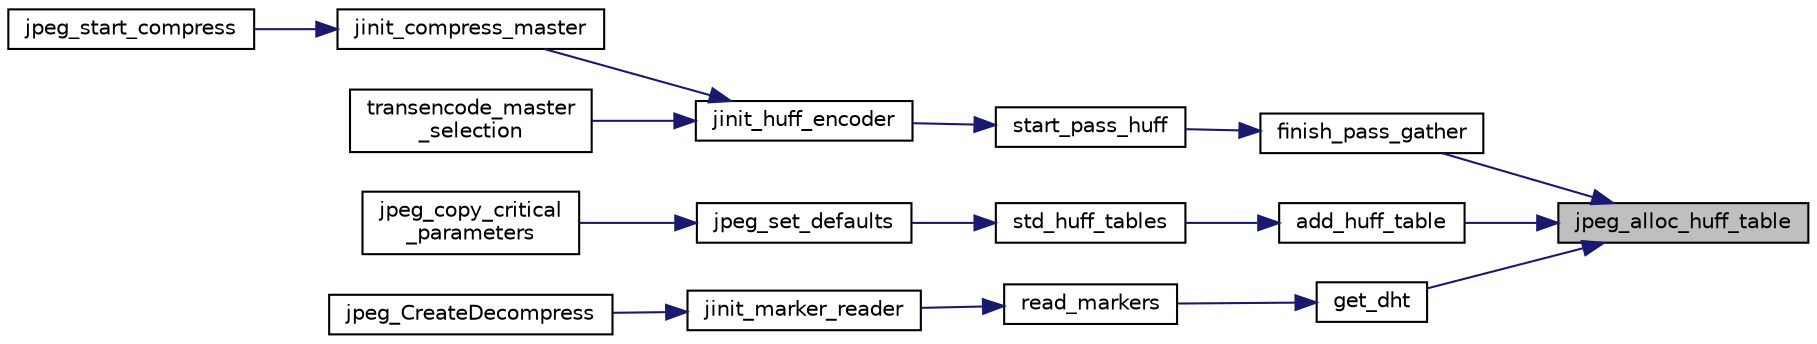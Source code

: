 digraph "jpeg_alloc_huff_table"
{
 // LATEX_PDF_SIZE
  bgcolor="transparent";
  edge [fontname="Helvetica",fontsize="10",labelfontname="Helvetica",labelfontsize="10"];
  node [fontname="Helvetica",fontsize="10",shape=record];
  rankdir="RL";
  Node11 [label="jpeg_alloc_huff_table",height=0.2,width=0.4,color="black", fillcolor="grey75", style="filled", fontcolor="black",tooltip=" "];
  Node11 -> Node12 [dir="back",color="midnightblue",fontsize="10",style="solid"];
  Node12 [label="finish_pass_gather",height=0.2,width=0.4,color="black",URL="$jchuff_8c.html#a92d1ffa5f916814234009ccd220ef6da",tooltip=" "];
  Node12 -> Node13 [dir="back",color="midnightblue",fontsize="10",style="solid"];
  Node13 [label="start_pass_huff",height=0.2,width=0.4,color="black",URL="$jchuff_8c.html#ae80a7c97813173a2069266702346eb9f",tooltip=" "];
  Node13 -> Node14 [dir="back",color="midnightblue",fontsize="10",style="solid"];
  Node14 [label="jinit_huff_encoder",height=0.2,width=0.4,color="black",URL="$jchuff_8c.html#a77341cca2feceb164c104fdf8b79756b",tooltip=" "];
  Node14 -> Node15 [dir="back",color="midnightblue",fontsize="10",style="solid"];
  Node15 [label="jinit_compress_master",height=0.2,width=0.4,color="black",URL="$jcinit_8c.html#a9b434908559c6849283fcac944250b3b",tooltip=" "];
  Node15 -> Node16 [dir="back",color="midnightblue",fontsize="10",style="solid"];
  Node16 [label="jpeg_start_compress",height=0.2,width=0.4,color="black",URL="$jcapistd_8c.html#aacff7627af44bc9457601ba15577162d",tooltip=" "];
  Node14 -> Node17 [dir="back",color="midnightblue",fontsize="10",style="solid"];
  Node17 [label="transencode_master\l_selection",height=0.2,width=0.4,color="black",URL="$jctrans_8c.html#ae87fac6bd08f4b513d2f7f5629586733",tooltip=" "];
  Node11 -> Node18 [dir="back",color="midnightblue",fontsize="10",style="solid"];
  Node18 [label="add_huff_table",height=0.2,width=0.4,color="black",URL="$jcparam_8c.html#a5f9c4415d3ef76fa8baa8d2fd64a8f4c",tooltip=" "];
  Node18 -> Node19 [dir="back",color="midnightblue",fontsize="10",style="solid"];
  Node19 [label="std_huff_tables",height=0.2,width=0.4,color="black",URL="$jcparam_8c.html#a698fdce236b3c1d1ccebe784b3f316ec",tooltip=" "];
  Node19 -> Node20 [dir="back",color="midnightblue",fontsize="10",style="solid"];
  Node20 [label="jpeg_set_defaults",height=0.2,width=0.4,color="black",URL="$jcparam_8c.html#ab855f50a89e118a9dbe35152fc480872",tooltip=" "];
  Node20 -> Node21 [dir="back",color="midnightblue",fontsize="10",style="solid"];
  Node21 [label="jpeg_copy_critical\l_parameters",height=0.2,width=0.4,color="black",URL="$jctrans_8c.html#a8e350f6a1833cf2fb191652e7d31bd35",tooltip=" "];
  Node11 -> Node22 [dir="back",color="midnightblue",fontsize="10",style="solid"];
  Node22 [label="get_dht",height=0.2,width=0.4,color="black",URL="$jdmarker_8c.html#ad09ef619b094cb03fb9c10df65c6ccd2",tooltip=" "];
  Node22 -> Node23 [dir="back",color="midnightblue",fontsize="10",style="solid"];
  Node23 [label="read_markers",height=0.2,width=0.4,color="black",URL="$jdmarker_8c.html#a8ff81a078a99e98efe6051366512c5f6",tooltip=" "];
  Node23 -> Node24 [dir="back",color="midnightblue",fontsize="10",style="solid"];
  Node24 [label="jinit_marker_reader",height=0.2,width=0.4,color="black",URL="$jdmarker_8c.html#a8fa54cb03525a09cd2a6121496895072",tooltip=" "];
  Node24 -> Node25 [dir="back",color="midnightblue",fontsize="10",style="solid"];
  Node25 [label="jpeg_CreateDecompress",height=0.2,width=0.4,color="black",URL="$jdapimin_8c.html#a02b5c7eb58970a07cae85ffdcda9085d",tooltip=" "];
}
